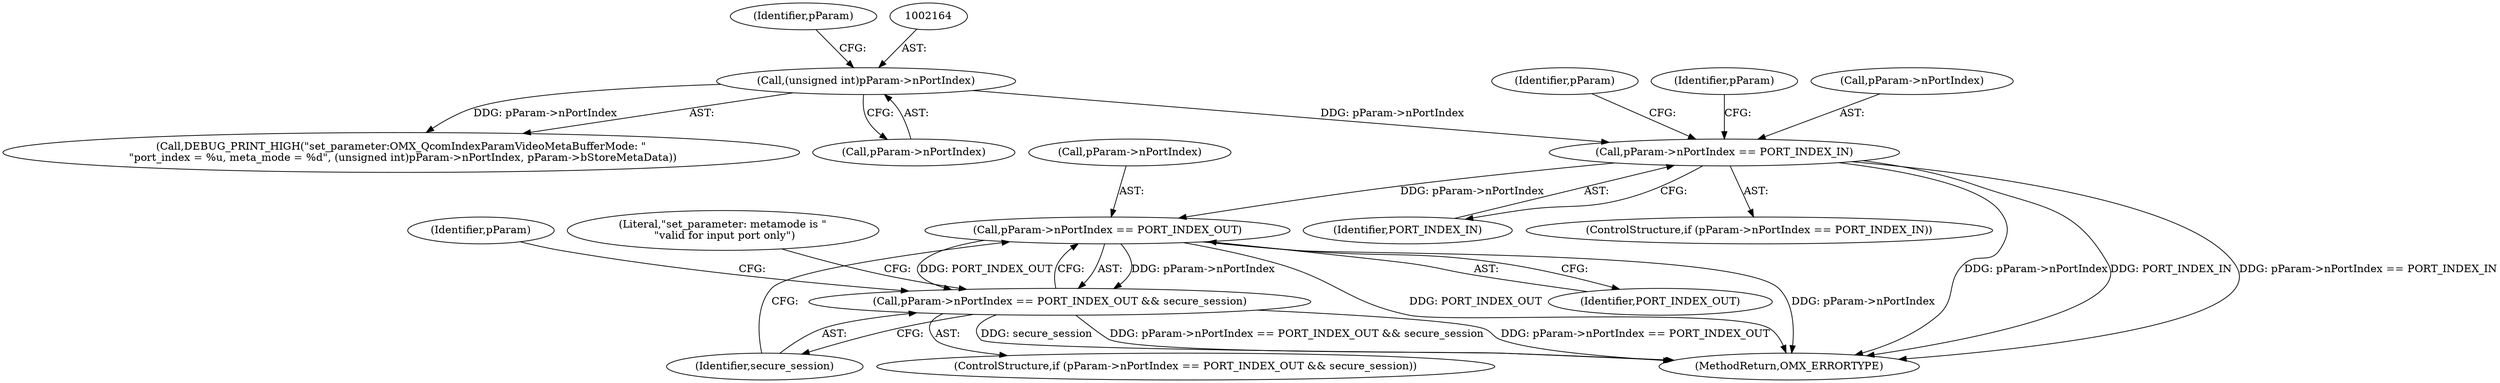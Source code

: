 digraph "0_Android_89913d7df36dbeb458ce165856bd6505a2ec647d_2@pointer" {
"1002247" [label="(Call,pParam->nPortIndex == PORT_INDEX_OUT)"];
"1002172" [label="(Call,pParam->nPortIndex == PORT_INDEX_IN)"];
"1002163" [label="(Call,(unsigned int)pParam->nPortIndex)"];
"1002246" [label="(Call,pParam->nPortIndex == PORT_INDEX_OUT && secure_session)"];
"1002951" [label="(MethodReturn,OMX_ERRORTYPE)"];
"1002181" [label="(Identifier,pParam)"];
"1002252" [label="(Identifier,secure_session)"];
"1002165" [label="(Call,pParam->nPortIndex)"];
"1002245" [label="(ControlStructure,if (pParam->nPortIndex == PORT_INDEX_OUT && secure_session))"];
"1002257" [label="(Identifier,pParam)"];
"1002249" [label="(Identifier,pParam)"];
"1002176" [label="(Identifier,PORT_INDEX_IN)"];
"1002251" [label="(Identifier,PORT_INDEX_OUT)"];
"1002247" [label="(Call,pParam->nPortIndex == PORT_INDEX_OUT)"];
"1002163" [label="(Call,(unsigned int)pParam->nPortIndex)"];
"1002171" [label="(ControlStructure,if (pParam->nPortIndex == PORT_INDEX_IN))"];
"1002283" [label="(Literal,\"set_parameter: metamode is \"\n \"valid for input port only\")"];
"1002161" [label="(Call,DEBUG_PRINT_HIGH(\"set_parameter:OMX_QcomIndexParamVideoMetaBufferMode: \"\n \"port_index = %u, meta_mode = %d\", (unsigned int)pParam->nPortIndex, pParam->bStoreMetaData))"];
"1002169" [label="(Identifier,pParam)"];
"1002173" [label="(Call,pParam->nPortIndex)"];
"1002248" [label="(Call,pParam->nPortIndex)"];
"1002172" [label="(Call,pParam->nPortIndex == PORT_INDEX_IN)"];
"1002246" [label="(Call,pParam->nPortIndex == PORT_INDEX_OUT && secure_session)"];
"1002247" -> "1002246"  [label="AST: "];
"1002247" -> "1002251"  [label="CFG: "];
"1002248" -> "1002247"  [label="AST: "];
"1002251" -> "1002247"  [label="AST: "];
"1002252" -> "1002247"  [label="CFG: "];
"1002246" -> "1002247"  [label="CFG: "];
"1002247" -> "1002951"  [label="DDG: PORT_INDEX_OUT"];
"1002247" -> "1002951"  [label="DDG: pParam->nPortIndex"];
"1002247" -> "1002246"  [label="DDG: pParam->nPortIndex"];
"1002247" -> "1002246"  [label="DDG: PORT_INDEX_OUT"];
"1002172" -> "1002247"  [label="DDG: pParam->nPortIndex"];
"1002172" -> "1002171"  [label="AST: "];
"1002172" -> "1002176"  [label="CFG: "];
"1002173" -> "1002172"  [label="AST: "];
"1002176" -> "1002172"  [label="AST: "];
"1002181" -> "1002172"  [label="CFG: "];
"1002249" -> "1002172"  [label="CFG: "];
"1002172" -> "1002951"  [label="DDG: pParam->nPortIndex"];
"1002172" -> "1002951"  [label="DDG: PORT_INDEX_IN"];
"1002172" -> "1002951"  [label="DDG: pParam->nPortIndex == PORT_INDEX_IN"];
"1002163" -> "1002172"  [label="DDG: pParam->nPortIndex"];
"1002163" -> "1002161"  [label="AST: "];
"1002163" -> "1002165"  [label="CFG: "];
"1002164" -> "1002163"  [label="AST: "];
"1002165" -> "1002163"  [label="AST: "];
"1002169" -> "1002163"  [label="CFG: "];
"1002163" -> "1002161"  [label="DDG: pParam->nPortIndex"];
"1002246" -> "1002245"  [label="AST: "];
"1002246" -> "1002252"  [label="CFG: "];
"1002252" -> "1002246"  [label="AST: "];
"1002257" -> "1002246"  [label="CFG: "];
"1002283" -> "1002246"  [label="CFG: "];
"1002246" -> "1002951"  [label="DDG: secure_session"];
"1002246" -> "1002951"  [label="DDG: pParam->nPortIndex == PORT_INDEX_OUT && secure_session"];
"1002246" -> "1002951"  [label="DDG: pParam->nPortIndex == PORT_INDEX_OUT"];
}
